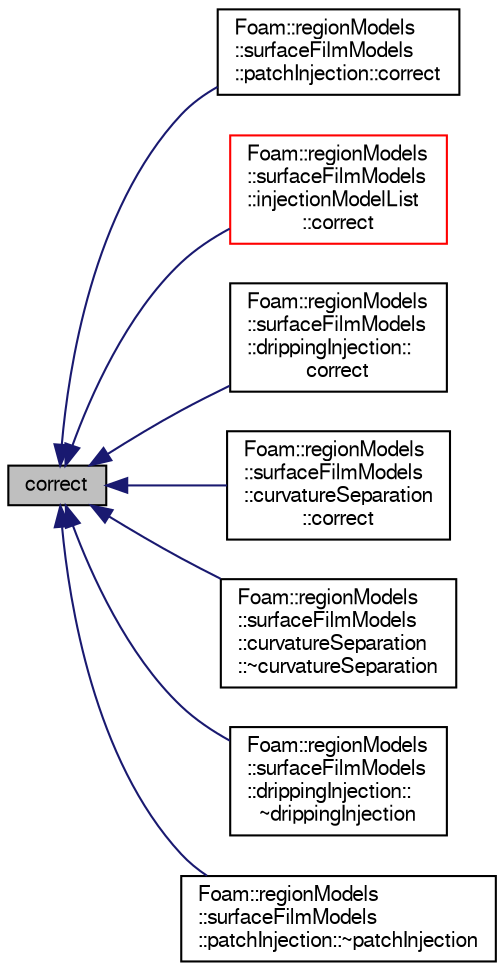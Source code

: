 digraph "correct"
{
  bgcolor="transparent";
  edge [fontname="FreeSans",fontsize="10",labelfontname="FreeSans",labelfontsize="10"];
  node [fontname="FreeSans",fontsize="10",shape=record];
  rankdir="LR";
  Node38 [label="correct",height=0.2,width=0.4,color="black", fillcolor="grey75", style="filled", fontcolor="black"];
  Node38 -> Node39 [dir="back",color="midnightblue",fontsize="10",style="solid",fontname="FreeSans"];
  Node39 [label="Foam::regionModels\l::surfaceFilmModels\l::patchInjection::correct",height=0.2,width=0.4,color="black",URL="$a29110.html#a8c67db65404877aac3731246ffb15754",tooltip="Correct. "];
  Node38 -> Node40 [dir="back",color="midnightblue",fontsize="10",style="solid",fontname="FreeSans"];
  Node40 [label="Foam::regionModels\l::surfaceFilmModels\l::injectionModelList\l::correct",height=0.2,width=0.4,color="red",URL="$a29106.html#ade7ea803eec5a45713b517ac8a73dcbe",tooltip="Correct. "];
  Node38 -> Node46 [dir="back",color="midnightblue",fontsize="10",style="solid",fontname="FreeSans"];
  Node46 [label="Foam::regionModels\l::surfaceFilmModels\l::drippingInjection::\lcorrect",height=0.2,width=0.4,color="black",URL="$a29098.html#a8c67db65404877aac3731246ffb15754",tooltip="Correct. "];
  Node38 -> Node47 [dir="back",color="midnightblue",fontsize="10",style="solid",fontname="FreeSans"];
  Node47 [label="Foam::regionModels\l::surfaceFilmModels\l::curvatureSeparation\l::correct",height=0.2,width=0.4,color="black",URL="$a29094.html#a8c67db65404877aac3731246ffb15754",tooltip="Correct. "];
  Node38 -> Node48 [dir="back",color="midnightblue",fontsize="10",style="solid",fontname="FreeSans"];
  Node48 [label="Foam::regionModels\l::surfaceFilmModels\l::curvatureSeparation\l::~curvatureSeparation",height=0.2,width=0.4,color="black",URL="$a29094.html#acdaa097a5816878e1de08f3a5c1d349c",tooltip="Destructor. "];
  Node38 -> Node49 [dir="back",color="midnightblue",fontsize="10",style="solid",fontname="FreeSans"];
  Node49 [label="Foam::regionModels\l::surfaceFilmModels\l::drippingInjection::\l~drippingInjection",height=0.2,width=0.4,color="black",URL="$a29098.html#a9c8d7f8377947a3cb4f371eee21a5b18",tooltip="Destructor. "];
  Node38 -> Node50 [dir="back",color="midnightblue",fontsize="10",style="solid",fontname="FreeSans"];
  Node50 [label="Foam::regionModels\l::surfaceFilmModels\l::patchInjection::~patchInjection",height=0.2,width=0.4,color="black",URL="$a29110.html#ae659a353173f1155b91f35797407248a",tooltip="Destructor. "];
}
